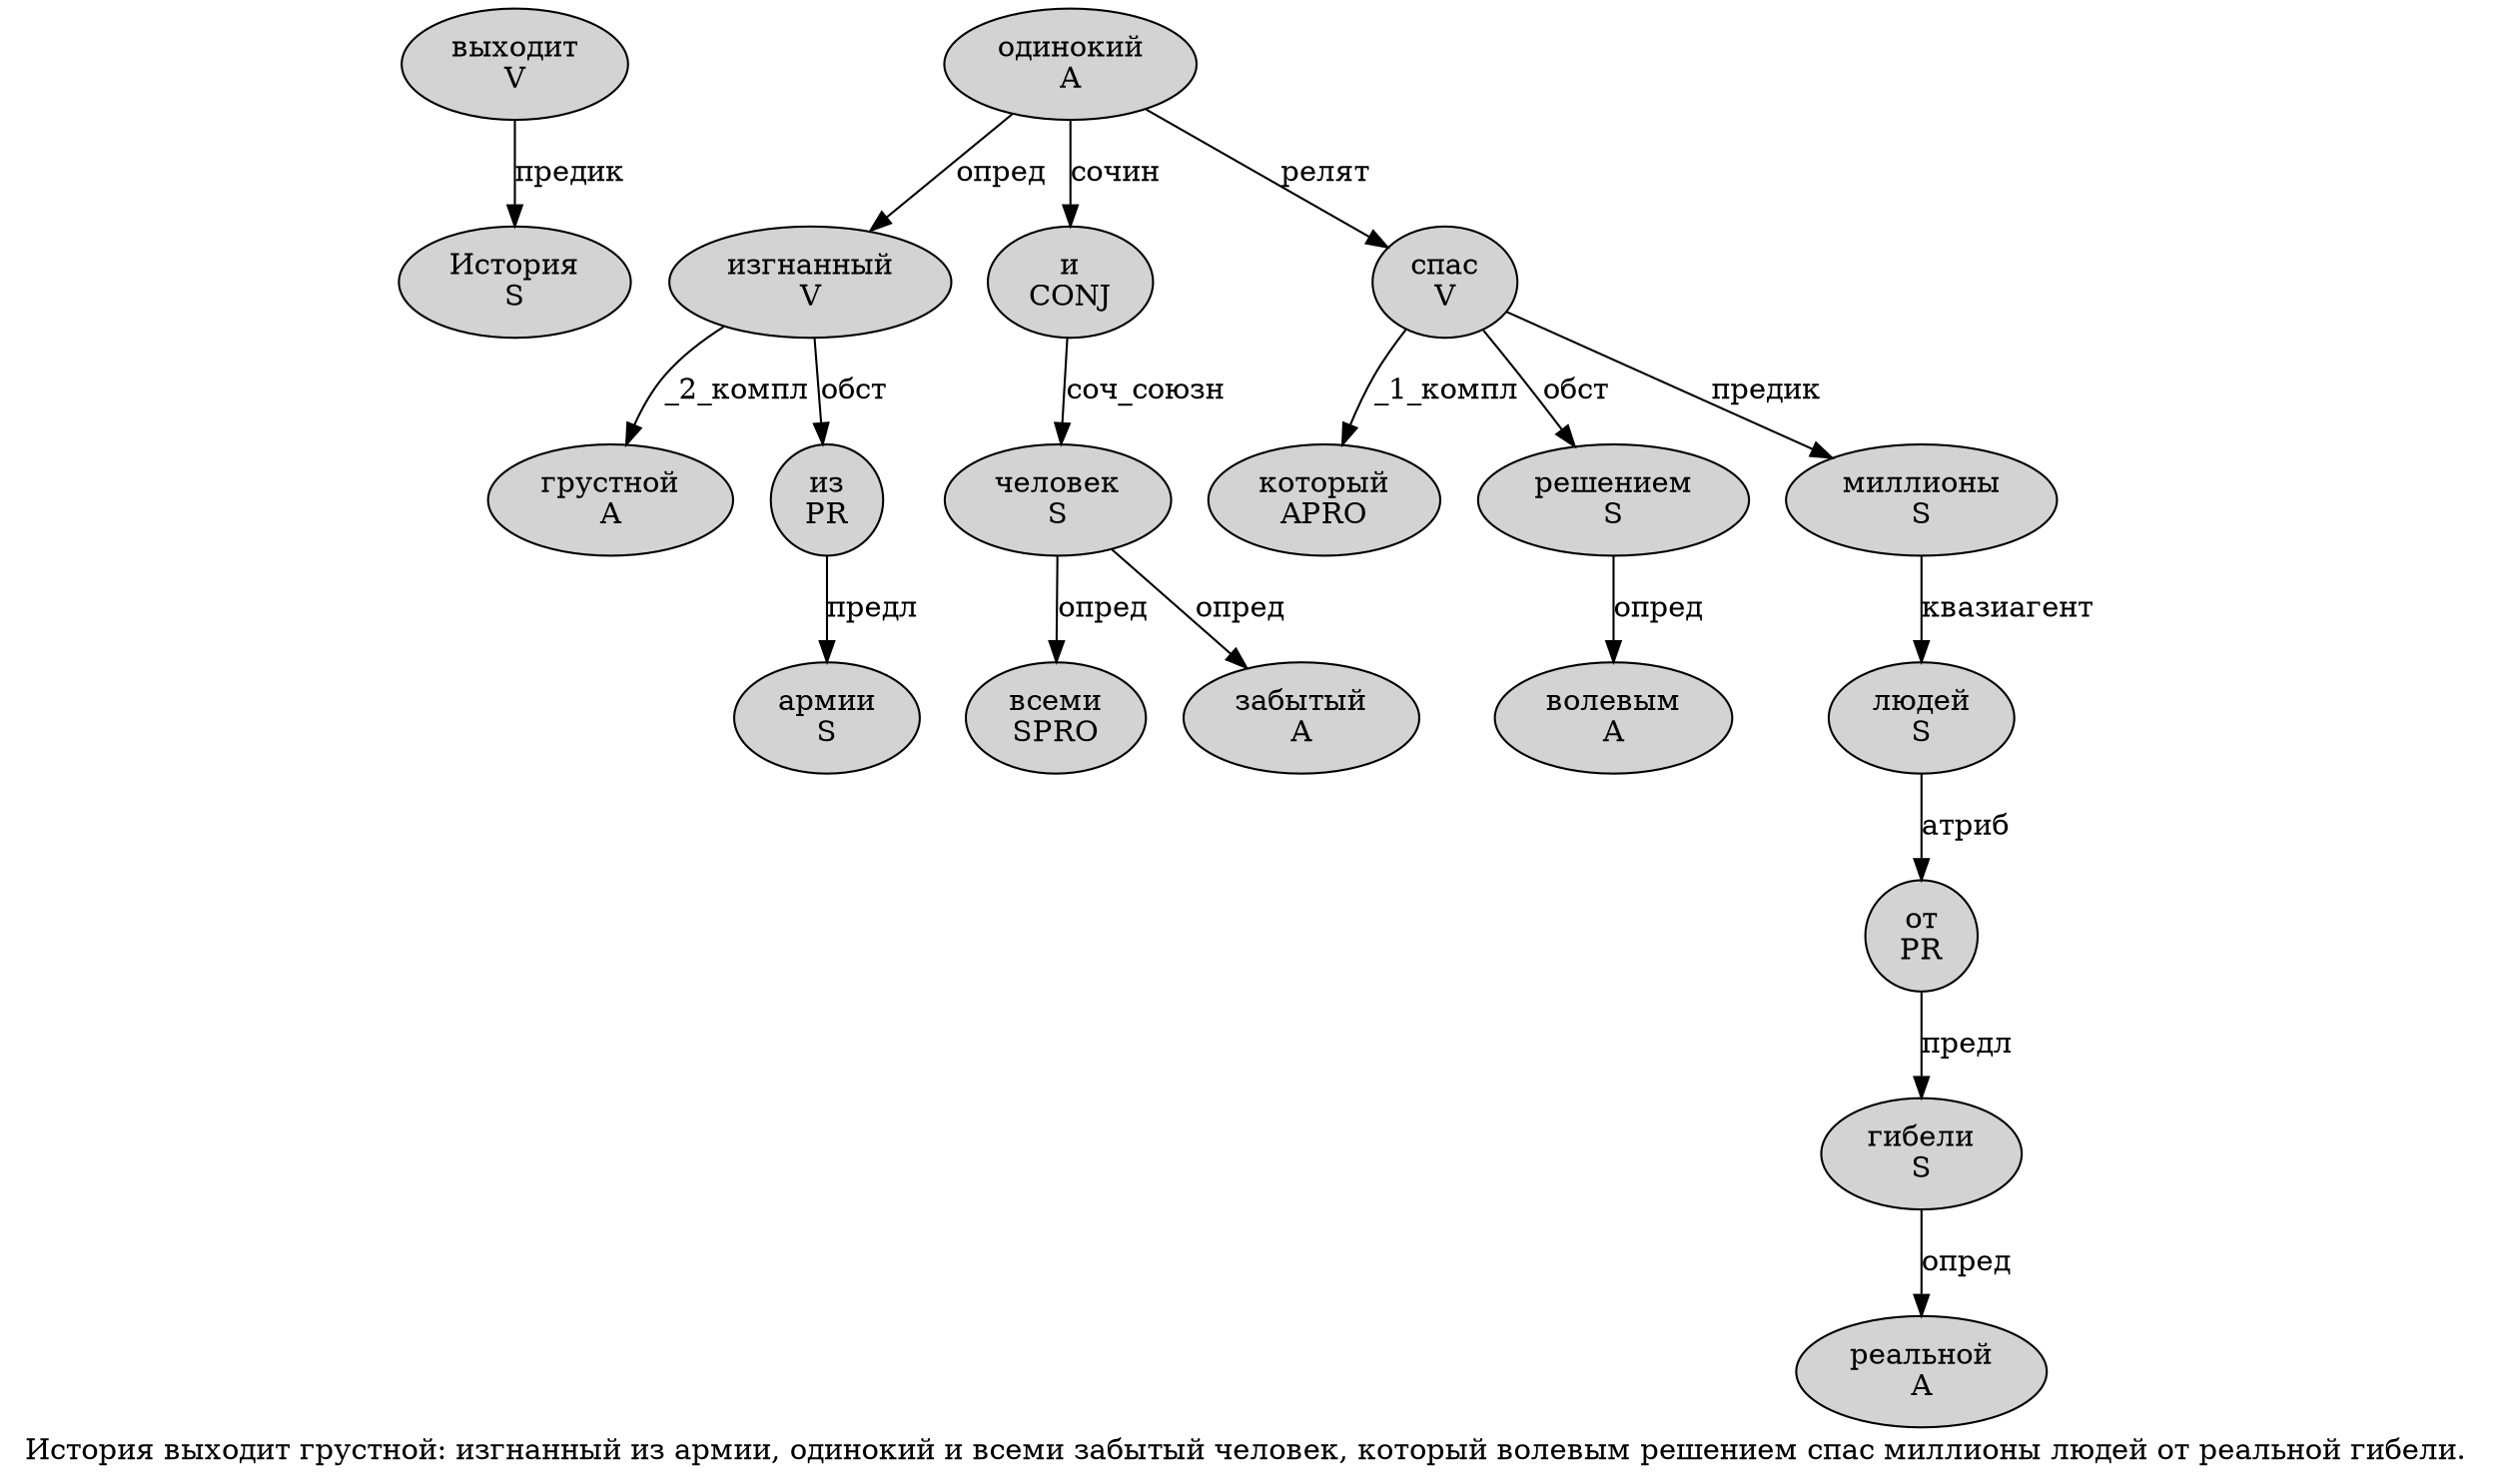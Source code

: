 digraph SENTENCE_1585 {
	graph [label="История выходит грустной: изгнанный из армии, одинокий и всеми забытый человек, который волевым решением спас миллионы людей от реальной гибели."]
	node [style=filled]
		0 [label="История
S" color="" fillcolor=lightgray penwidth=1 shape=ellipse]
		1 [label="выходит
V" color="" fillcolor=lightgray penwidth=1 shape=ellipse]
		2 [label="грустной
A" color="" fillcolor=lightgray penwidth=1 shape=ellipse]
		4 [label="изгнанный
V" color="" fillcolor=lightgray penwidth=1 shape=ellipse]
		5 [label="из
PR" color="" fillcolor=lightgray penwidth=1 shape=ellipse]
		6 [label="армии
S" color="" fillcolor=lightgray penwidth=1 shape=ellipse]
		8 [label="одинокий
A" color="" fillcolor=lightgray penwidth=1 shape=ellipse]
		9 [label="и
CONJ" color="" fillcolor=lightgray penwidth=1 shape=ellipse]
		10 [label="всеми
SPRO" color="" fillcolor=lightgray penwidth=1 shape=ellipse]
		11 [label="забытый
A" color="" fillcolor=lightgray penwidth=1 shape=ellipse]
		12 [label="человек
S" color="" fillcolor=lightgray penwidth=1 shape=ellipse]
		14 [label="который
APRO" color="" fillcolor=lightgray penwidth=1 shape=ellipse]
		15 [label="волевым
A" color="" fillcolor=lightgray penwidth=1 shape=ellipse]
		16 [label="решением
S" color="" fillcolor=lightgray penwidth=1 shape=ellipse]
		17 [label="спас
V" color="" fillcolor=lightgray penwidth=1 shape=ellipse]
		18 [label="миллионы
S" color="" fillcolor=lightgray penwidth=1 shape=ellipse]
		19 [label="людей
S" color="" fillcolor=lightgray penwidth=1 shape=ellipse]
		20 [label="от
PR" color="" fillcolor=lightgray penwidth=1 shape=ellipse]
		21 [label="реальной
A" color="" fillcolor=lightgray penwidth=1 shape=ellipse]
		22 [label="гибели
S" color="" fillcolor=lightgray penwidth=1 shape=ellipse]
			1 -> 0 [label="предик"]
			4 -> 2 [label="_2_компл"]
			4 -> 5 [label="обст"]
			17 -> 14 [label="_1_компл"]
			17 -> 16 [label="обст"]
			17 -> 18 [label="предик"]
			18 -> 19 [label="квазиагент"]
			5 -> 6 [label="предл"]
			8 -> 4 [label="опред"]
			8 -> 9 [label="сочин"]
			8 -> 17 [label="релят"]
			16 -> 15 [label="опред"]
			12 -> 10 [label="опред"]
			12 -> 11 [label="опред"]
			9 -> 12 [label="соч_союзн"]
			19 -> 20 [label="атриб"]
			22 -> 21 [label="опред"]
			20 -> 22 [label="предл"]
}